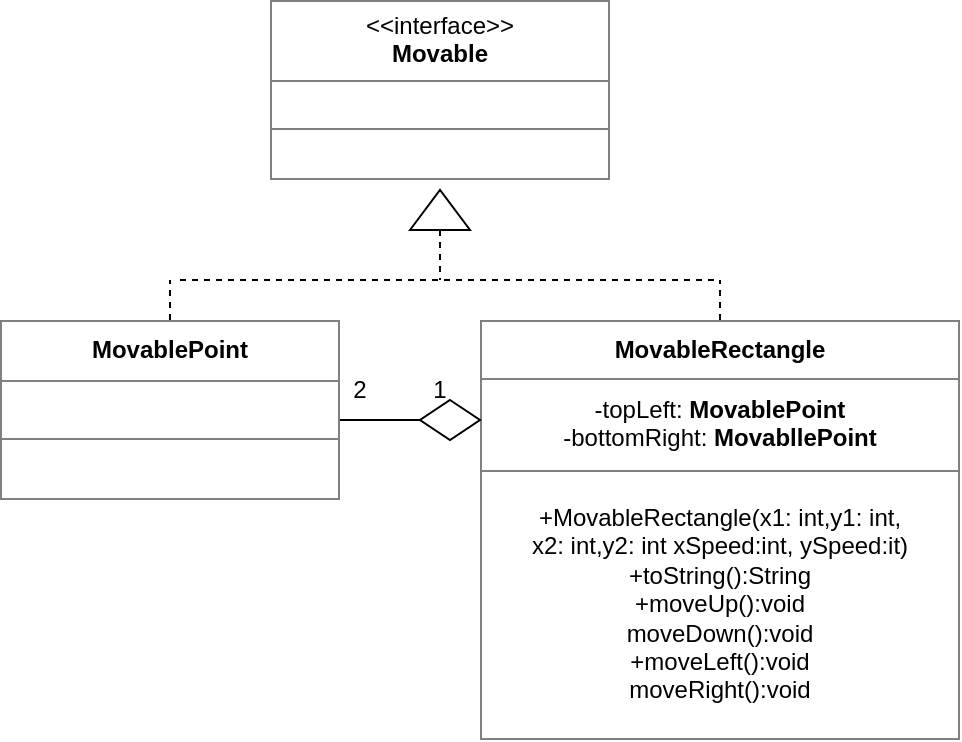 <mxfile version="20.3.0" type="device"><diagram id="C5RBs43oDa-KdzZeNtuy" name="Page-1"><mxGraphModel dx="319" dy="451" grid="1" gridSize="10" guides="1" tooltips="1" connect="1" arrows="1" fold="1" page="1" pageScale="1" pageWidth="827" pageHeight="1169" math="0" shadow="0"><root><mxCell id="WIyWlLk6GJQsqaUBKTNV-0"/><mxCell id="WIyWlLk6GJQsqaUBKTNV-1" parent="WIyWlLk6GJQsqaUBKTNV-0"/><mxCell id="Wuez-EM02vILOzkhVp8B-21" value="&lt;table border=&quot;1&quot; width=&quot;100%&quot; height=&quot;100%&quot; cellpadding=&quot;4&quot; style=&quot;width:100%;height:100%;border-collapse:collapse;&quot;&gt;&lt;tbody&gt;&lt;tr&gt;&lt;th align=&quot;center&quot;&gt;&lt;span style=&quot;font-weight: normal;&quot;&gt;&amp;lt;&amp;lt;interface&amp;gt;&amp;gt;&lt;/span&gt;&lt;br&gt;Movable&lt;/th&gt;&lt;/tr&gt;&lt;tr&gt;&lt;td align=&quot;center&quot;&gt;&lt;br&gt;&lt;/td&gt;&lt;/tr&gt;&lt;tr&gt;&lt;td align=&quot;center&quot;&gt;&lt;br&gt;&lt;/td&gt;&lt;/tr&gt;&lt;/tbody&gt;&lt;/table&gt;" style="text;html=1;strokeColor=none;fillColor=none;overflow=fill;" vertex="1" parent="WIyWlLk6GJQsqaUBKTNV-1"><mxGeometry x="345" y="100" width="170" height="90" as="geometry"/></mxCell><mxCell id="Wuez-EM02vILOzkhVp8B-22" value="&lt;table border=&quot;1&quot; width=&quot;100%&quot; height=&quot;100%&quot; cellpadding=&quot;4&quot; style=&quot;width:100%;height:100%;border-collapse:collapse;&quot;&gt;&lt;tbody&gt;&lt;tr&gt;&lt;th align=&quot;center&quot;&gt;MovablePoint&lt;/th&gt;&lt;/tr&gt;&lt;tr&gt;&lt;td align=&quot;center&quot;&gt;&lt;br&gt;&lt;/td&gt;&lt;/tr&gt;&lt;tr&gt;&lt;td align=&quot;center&quot;&gt;&lt;br&gt;&lt;/td&gt;&lt;/tr&gt;&lt;/tbody&gt;&lt;/table&gt;" style="text;html=1;strokeColor=none;fillColor=none;overflow=fill;" vertex="1" parent="WIyWlLk6GJQsqaUBKTNV-1"><mxGeometry x="210" y="260" width="170" height="90" as="geometry"/></mxCell><mxCell id="Wuez-EM02vILOzkhVp8B-23" value="&lt;table border=&quot;1&quot; width=&quot;100%&quot; height=&quot;100%&quot; cellpadding=&quot;4&quot; style=&quot;width:100%;height:100%;border-collapse:collapse;&quot;&gt;&lt;tbody&gt;&lt;tr&gt;&lt;th align=&quot;center&quot;&gt;MovableRectangle&lt;/th&gt;&lt;/tr&gt;&lt;tr&gt;&lt;td align=&quot;center&quot;&gt;-topLeft: &lt;b&gt;MovablePoint&lt;/b&gt;&lt;br&gt;-bottomRight: &lt;b&gt;MovabllePoint&lt;/b&gt;&lt;/td&gt;&lt;/tr&gt;&lt;tr&gt;&lt;td align=&quot;center&quot;&gt;+MovableRectangle(x1: int,y1: int,&lt;br&gt;x2: int,y2: int xSpeed:int, ySpeed:it)&lt;br&gt;+toString():String&lt;br&gt;+moveUp():void&lt;br&gt;moveDown():void&lt;br&gt;+moveLeft():void&lt;br&gt;moveRight():void&lt;/td&gt;&lt;/tr&gt;&lt;/tbody&gt;&lt;/table&gt;" style="text;html=1;strokeColor=none;fillColor=none;overflow=fill;" vertex="1" parent="WIyWlLk6GJQsqaUBKTNV-1"><mxGeometry x="450" y="260" width="240" height="210" as="geometry"/></mxCell><mxCell id="Wuez-EM02vILOzkhVp8B-27" value="" style="endArrow=none;dashed=1;html=1;rounded=0;exitX=0.5;exitY=0;exitDx=0;exitDy=0;" edge="1" parent="WIyWlLk6GJQsqaUBKTNV-1" source="Wuez-EM02vILOzkhVp8B-22"><mxGeometry width="50" height="50" relative="1" as="geometry"><mxPoint x="300" y="290" as="sourcePoint"/><mxPoint x="295" y="240" as="targetPoint"/></mxGeometry></mxCell><mxCell id="Wuez-EM02vILOzkhVp8B-28" value="" style="endArrow=none;dashed=1;html=1;rounded=0;exitX=0.5;exitY=0;exitDx=0;exitDy=0;" edge="1" parent="WIyWlLk6GJQsqaUBKTNV-1" source="Wuez-EM02vILOzkhVp8B-23"><mxGeometry width="50" height="50" relative="1" as="geometry"><mxPoint x="480" y="440" as="sourcePoint"/><mxPoint x="570" y="240" as="targetPoint"/></mxGeometry></mxCell><mxCell id="Wuez-EM02vILOzkhVp8B-29" value="" style="endArrow=none;dashed=1;html=1;rounded=0;" edge="1" parent="WIyWlLk6GJQsqaUBKTNV-1"><mxGeometry width="50" height="50" relative="1" as="geometry"><mxPoint x="300" y="240" as="sourcePoint"/><mxPoint x="570" y="240" as="targetPoint"/></mxGeometry></mxCell><mxCell id="Wuez-EM02vILOzkhVp8B-32" value="" style="endArrow=none;dashed=1;html=1;rounded=0;exitX=0;exitY=0.5;exitDx=0;exitDy=0;" edge="1" parent="WIyWlLk6GJQsqaUBKTNV-1" source="Wuez-EM02vILOzkhVp8B-33"><mxGeometry width="50" height="50" relative="1" as="geometry"><mxPoint x="430" y="200" as="sourcePoint"/><mxPoint x="430" y="240" as="targetPoint"/></mxGeometry></mxCell><mxCell id="Wuez-EM02vILOzkhVp8B-33" value="" style="triangle;whiteSpace=wrap;html=1;rotation=-90;" vertex="1" parent="WIyWlLk6GJQsqaUBKTNV-1"><mxGeometry x="420" y="190" width="20" height="30" as="geometry"/></mxCell><mxCell id="Wuez-EM02vILOzkhVp8B-36" value="" style="endArrow=none;html=1;rounded=0;entryX=0;entryY=0.5;entryDx=0;entryDy=0;" edge="1" parent="WIyWlLk6GJQsqaUBKTNV-1" target="Wuez-EM02vILOzkhVp8B-37"><mxGeometry width="50" height="50" relative="1" as="geometry"><mxPoint x="380" y="310" as="sourcePoint"/><mxPoint x="400" y="310" as="targetPoint"/></mxGeometry></mxCell><mxCell id="Wuez-EM02vILOzkhVp8B-37" value="" style="rhombus;whiteSpace=wrap;html=1;" vertex="1" parent="WIyWlLk6GJQsqaUBKTNV-1"><mxGeometry x="420" y="300" width="30" height="20" as="geometry"/></mxCell><mxCell id="Wuez-EM02vILOzkhVp8B-38" value="2" style="text;html=1;strokeColor=none;fillColor=none;align=center;verticalAlign=middle;whiteSpace=wrap;rounded=0;" vertex="1" parent="WIyWlLk6GJQsqaUBKTNV-1"><mxGeometry x="360" y="280" width="60" height="30" as="geometry"/></mxCell><mxCell id="Wuez-EM02vILOzkhVp8B-39" value="1" style="text;html=1;strokeColor=none;fillColor=none;align=center;verticalAlign=middle;whiteSpace=wrap;rounded=0;" vertex="1" parent="WIyWlLk6GJQsqaUBKTNV-1"><mxGeometry x="400" y="280" width="60" height="30" as="geometry"/></mxCell></root></mxGraphModel></diagram></mxfile>